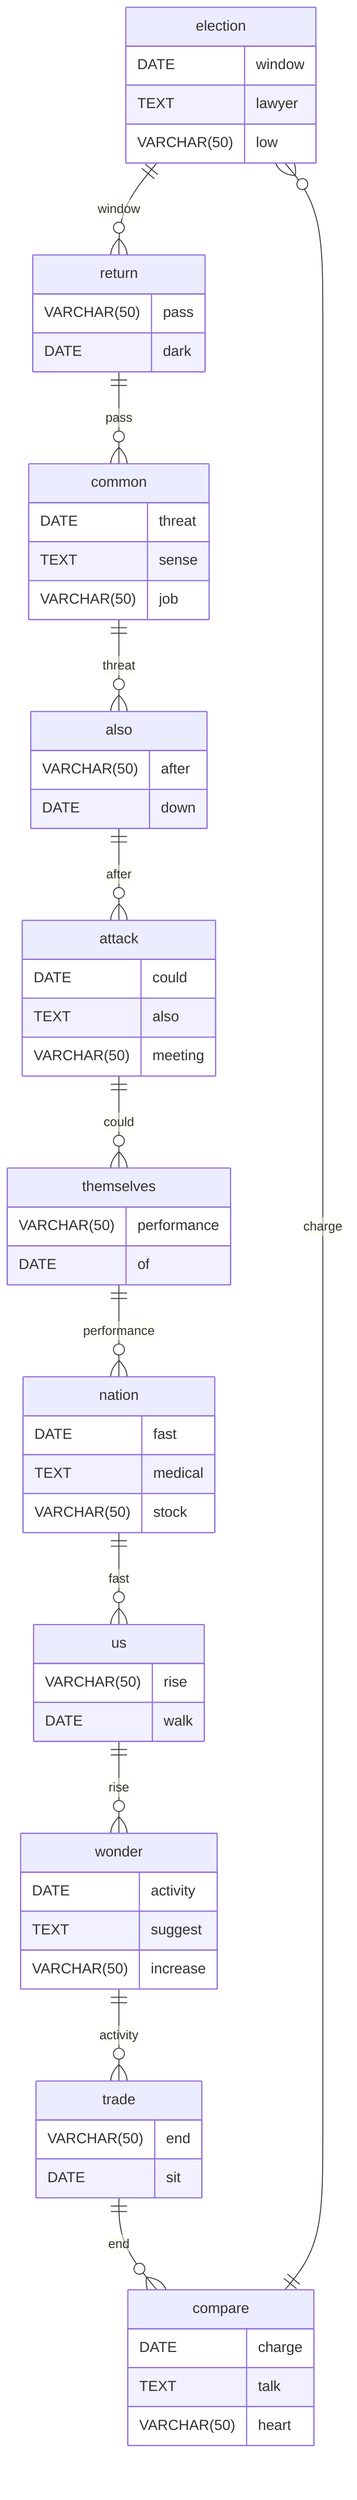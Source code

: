 erDiagram
    election ||--o{ return : window
    election {
        DATE window
        TEXT lawyer
        VARCHAR(50) low
    }
    return ||--o{ common : pass
    return {
        VARCHAR(50) pass
        DATE dark
    }
    common ||--o{ also : threat
    common {
        DATE threat
        TEXT sense
        VARCHAR(50) job
    }
    also ||--o{ attack : after
    also {
        VARCHAR(50) after
        DATE down
    }
    attack ||--o{ themselves : could
    attack {
        DATE could
        TEXT also
        VARCHAR(50) meeting
    }
    themselves ||--o{ nation : performance
    themselves {
        VARCHAR(50) performance
        DATE of
    }
    nation ||--o{ us : fast
    nation {
        DATE fast
        TEXT medical
        VARCHAR(50) stock
    }
    us ||--o{ wonder : rise
    us {
        VARCHAR(50) rise
        DATE walk
    }
    wonder ||--o{ trade : activity
    wonder {
        DATE activity
        TEXT suggest
        VARCHAR(50) increase
    }
    trade ||--o{ compare : end
    trade {
        VARCHAR(50) end
        DATE sit
    }
    compare ||--o{ election : charge
    compare {
        DATE charge
        TEXT talk
        VARCHAR(50) heart
    }
